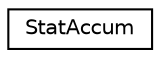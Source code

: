 digraph "Graphical Class Hierarchy"
{
 // LATEX_PDF_SIZE
  edge [fontname="Helvetica",fontsize="10",labelfontname="Helvetica",labelfontsize="10"];
  node [fontname="Helvetica",fontsize="10",shape=record];
  rankdir="LR";
  Node0 [label="StatAccum",height=0.2,width=0.4,color="black", fillcolor="white", style="filled",URL="$db/d1b/sqlite3_8c.html#de/d21/structStatAccum",tooltip=" "];
}

